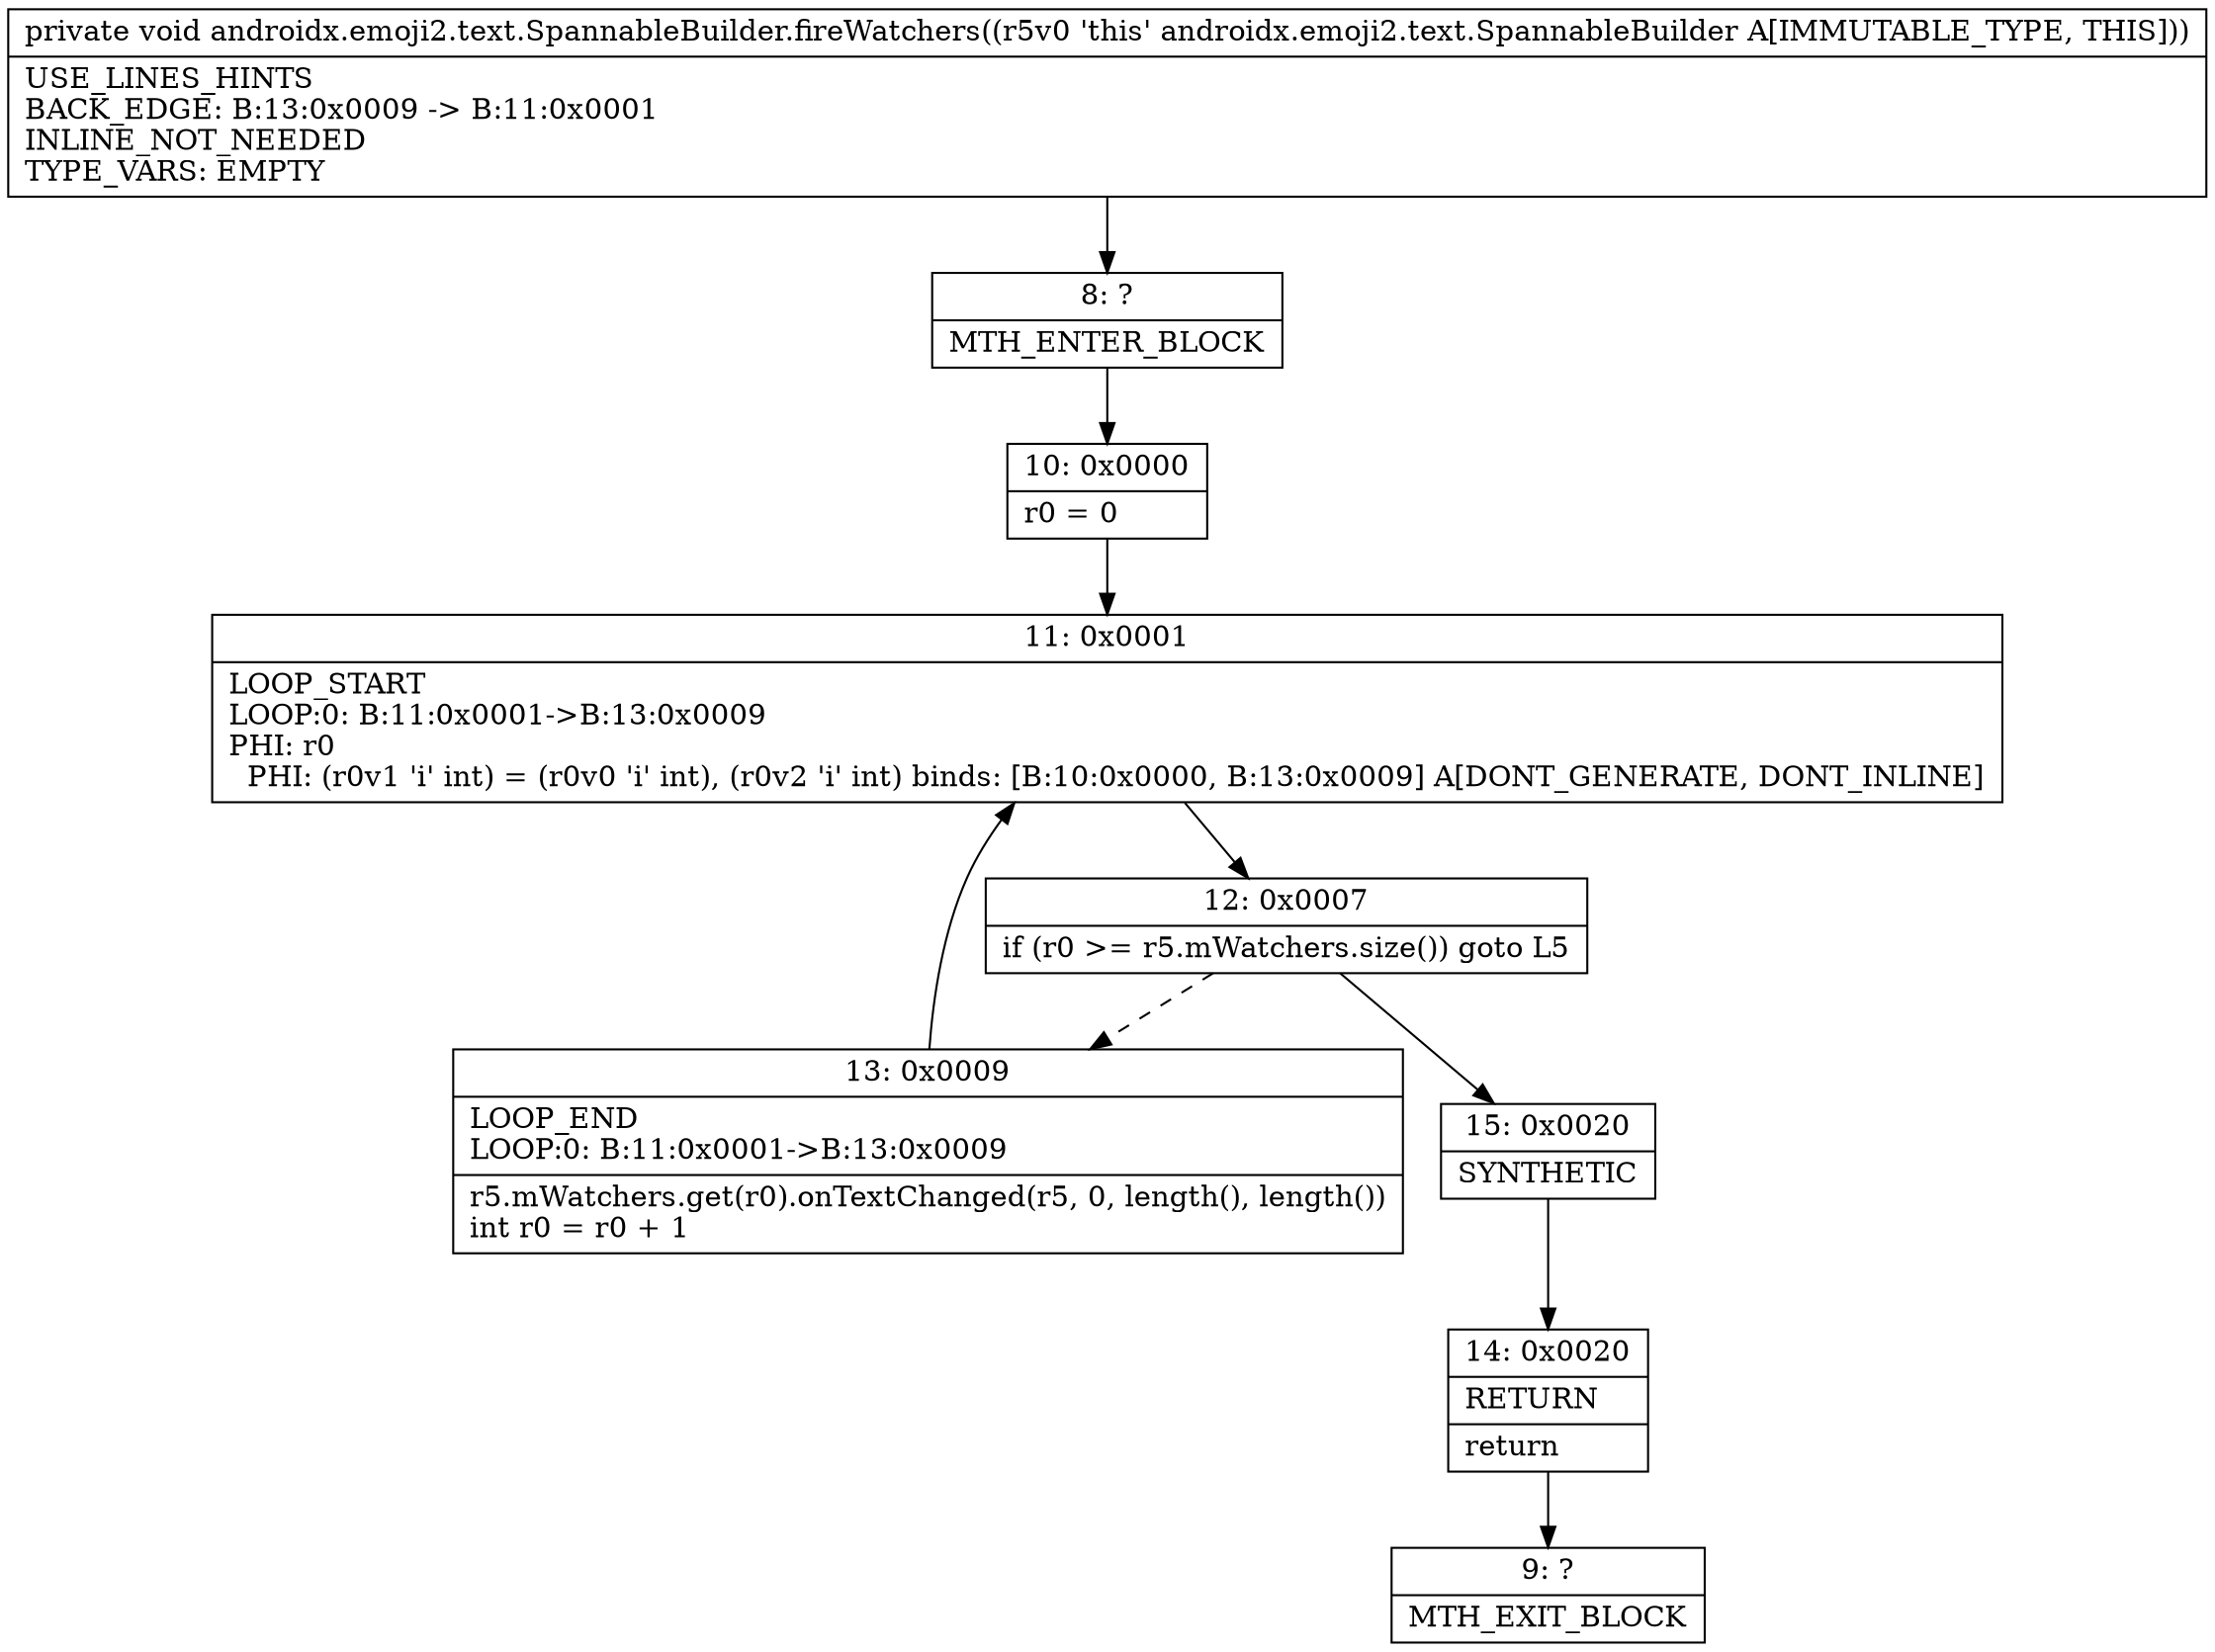digraph "CFG forandroidx.emoji2.text.SpannableBuilder.fireWatchers()V" {
Node_8 [shape=record,label="{8\:\ ?|MTH_ENTER_BLOCK\l}"];
Node_10 [shape=record,label="{10\:\ 0x0000|r0 = 0\l}"];
Node_11 [shape=record,label="{11\:\ 0x0001|LOOP_START\lLOOP:0: B:11:0x0001\-\>B:13:0x0009\lPHI: r0 \l  PHI: (r0v1 'i' int) = (r0v0 'i' int), (r0v2 'i' int) binds: [B:10:0x0000, B:13:0x0009] A[DONT_GENERATE, DONT_INLINE]\l}"];
Node_12 [shape=record,label="{12\:\ 0x0007|if (r0 \>= r5.mWatchers.size()) goto L5\l}"];
Node_13 [shape=record,label="{13\:\ 0x0009|LOOP_END\lLOOP:0: B:11:0x0001\-\>B:13:0x0009\l|r5.mWatchers.get(r0).onTextChanged(r5, 0, length(), length())\lint r0 = r0 + 1\l}"];
Node_15 [shape=record,label="{15\:\ 0x0020|SYNTHETIC\l}"];
Node_14 [shape=record,label="{14\:\ 0x0020|RETURN\l|return\l}"];
Node_9 [shape=record,label="{9\:\ ?|MTH_EXIT_BLOCK\l}"];
MethodNode[shape=record,label="{private void androidx.emoji2.text.SpannableBuilder.fireWatchers((r5v0 'this' androidx.emoji2.text.SpannableBuilder A[IMMUTABLE_TYPE, THIS]))  | USE_LINES_HINTS\lBACK_EDGE: B:13:0x0009 \-\> B:11:0x0001\lINLINE_NOT_NEEDED\lTYPE_VARS: EMPTY\l}"];
MethodNode -> Node_8;Node_8 -> Node_10;
Node_10 -> Node_11;
Node_11 -> Node_12;
Node_12 -> Node_13[style=dashed];
Node_12 -> Node_15;
Node_13 -> Node_11;
Node_15 -> Node_14;
Node_14 -> Node_9;
}

